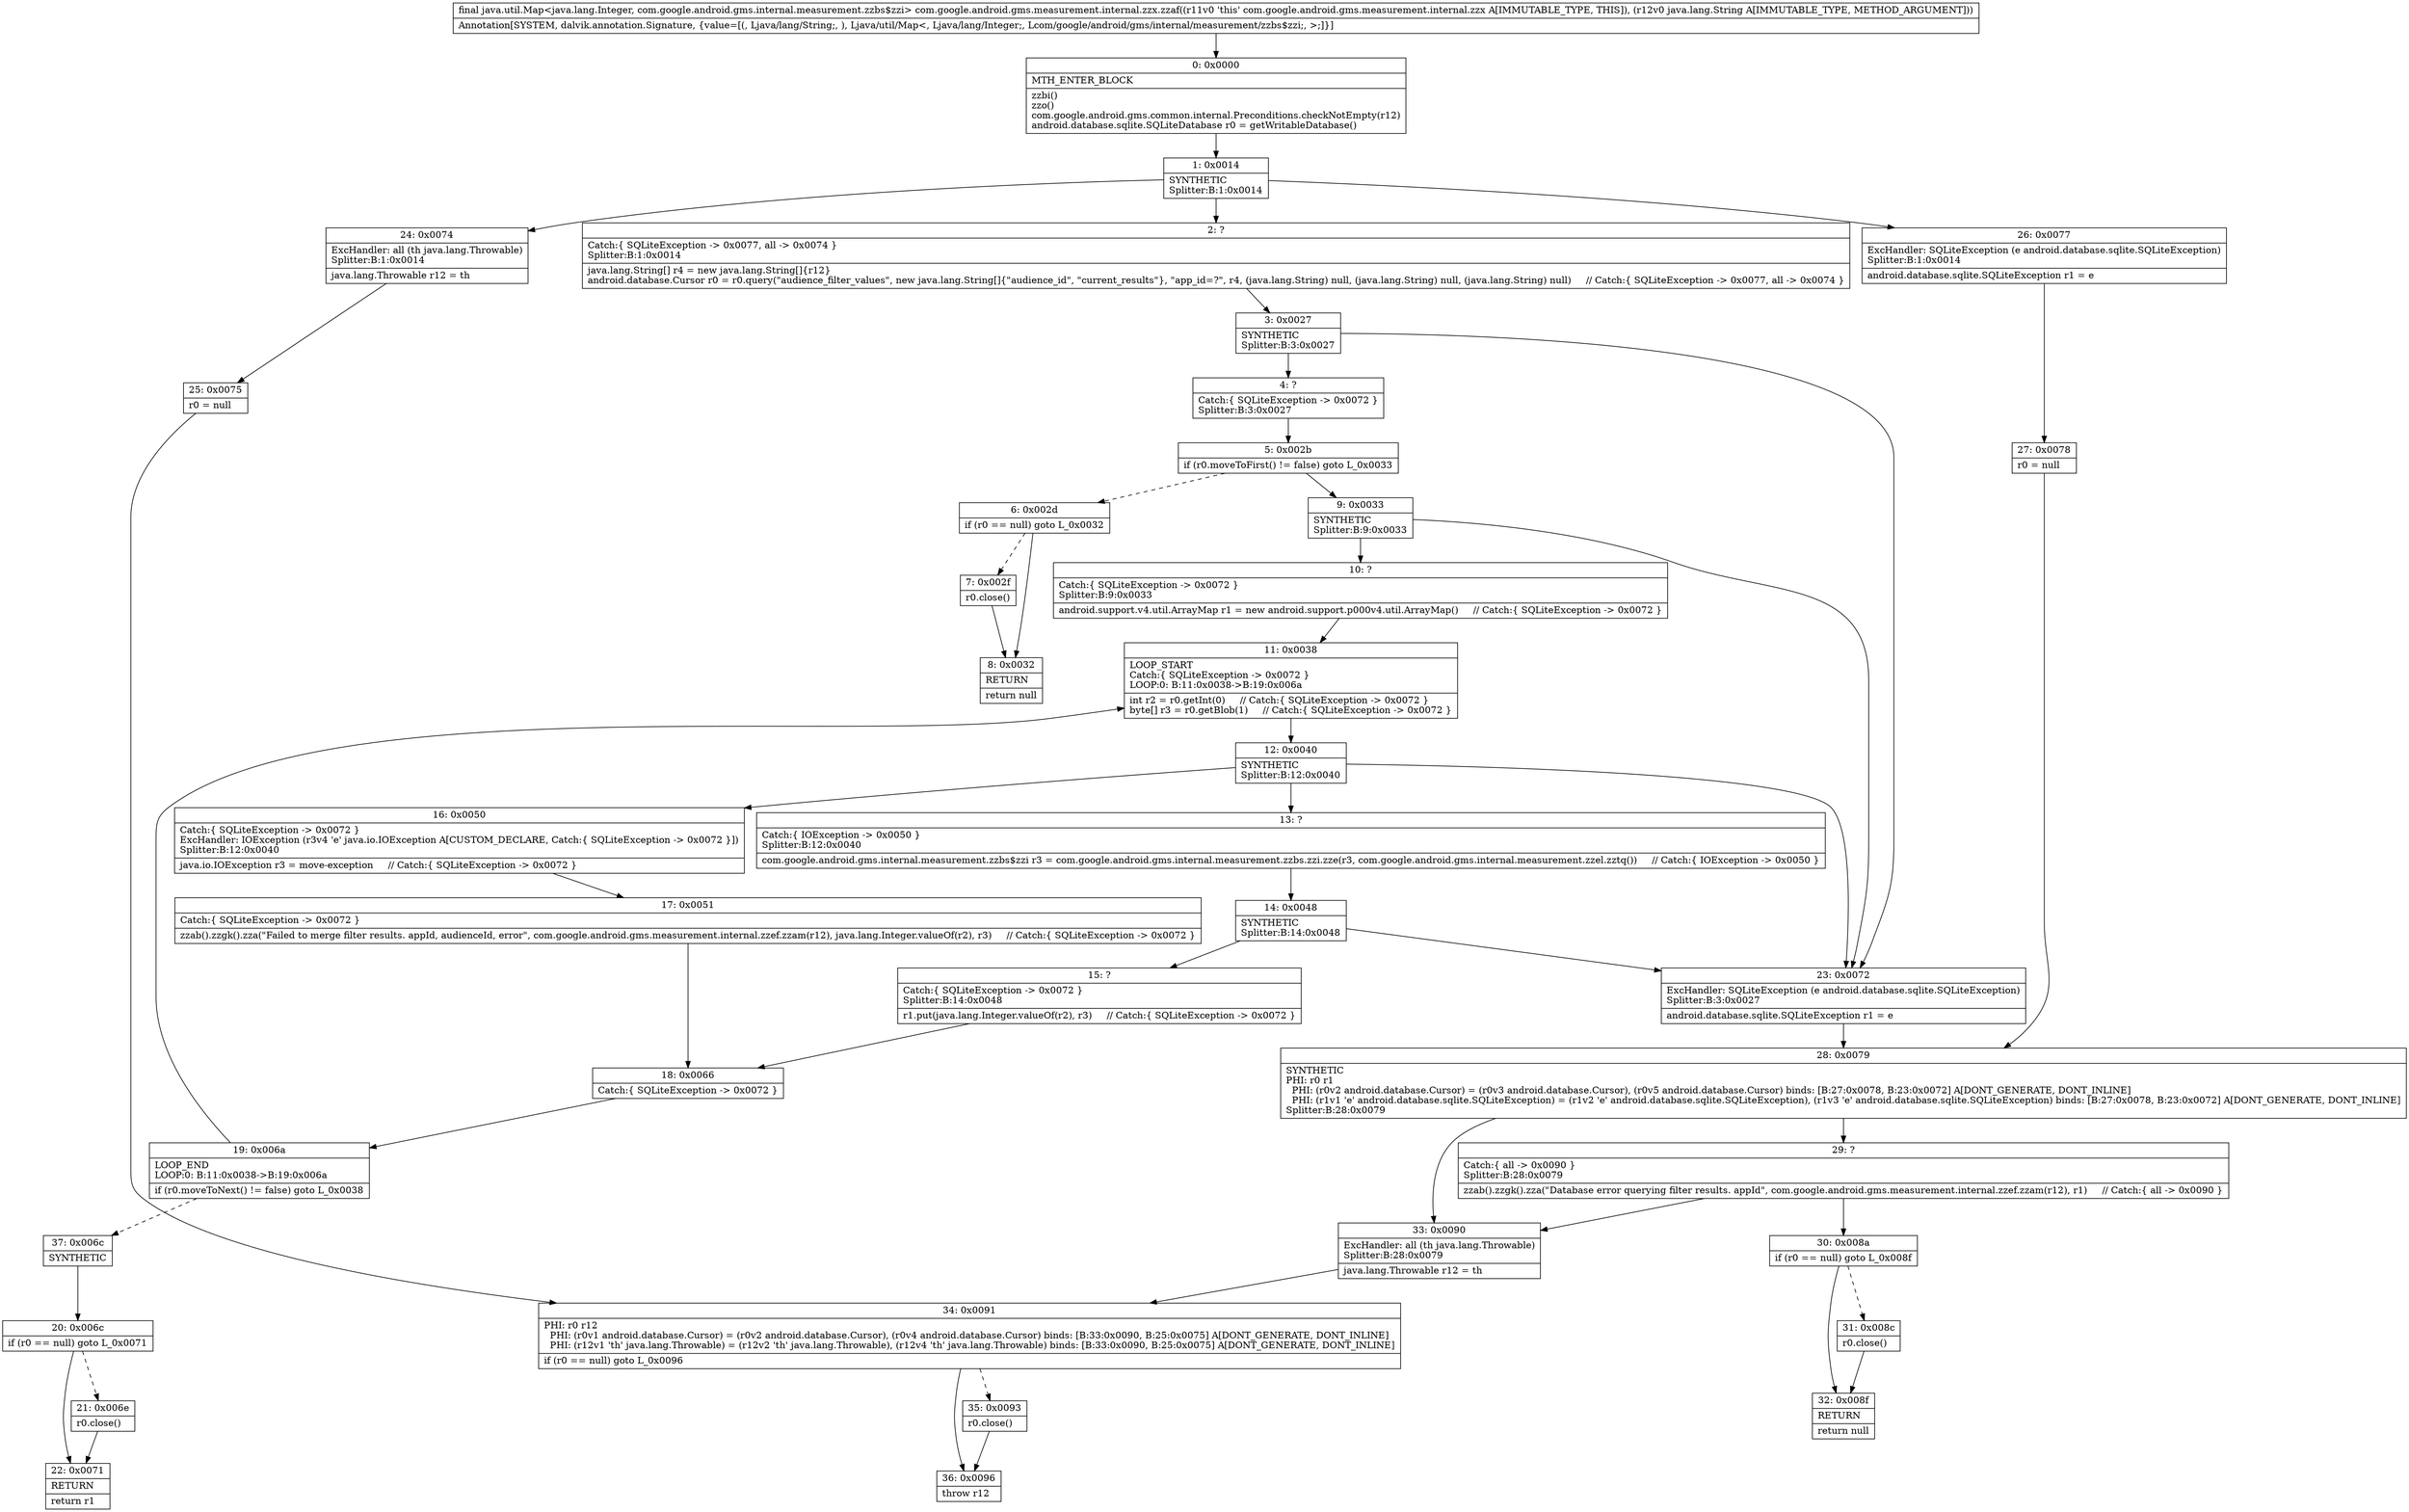 digraph "CFG forcom.google.android.gms.measurement.internal.zzx.zzaf(Ljava\/lang\/String;)Ljava\/util\/Map;" {
Node_0 [shape=record,label="{0\:\ 0x0000|MTH_ENTER_BLOCK\l|zzbi()\lzzo()\lcom.google.android.gms.common.internal.Preconditions.checkNotEmpty(r12)\landroid.database.sqlite.SQLiteDatabase r0 = getWritableDatabase()\l}"];
Node_1 [shape=record,label="{1\:\ 0x0014|SYNTHETIC\lSplitter:B:1:0x0014\l}"];
Node_2 [shape=record,label="{2\:\ ?|Catch:\{ SQLiteException \-\> 0x0077, all \-\> 0x0074 \}\lSplitter:B:1:0x0014\l|java.lang.String[] r4 = new java.lang.String[]\{r12\}\landroid.database.Cursor r0 = r0.query(\"audience_filter_values\", new java.lang.String[]\{\"audience_id\", \"current_results\"\}, \"app_id=?\", r4, (java.lang.String) null, (java.lang.String) null, (java.lang.String) null)     \/\/ Catch:\{ SQLiteException \-\> 0x0077, all \-\> 0x0074 \}\l}"];
Node_3 [shape=record,label="{3\:\ 0x0027|SYNTHETIC\lSplitter:B:3:0x0027\l}"];
Node_4 [shape=record,label="{4\:\ ?|Catch:\{ SQLiteException \-\> 0x0072 \}\lSplitter:B:3:0x0027\l}"];
Node_5 [shape=record,label="{5\:\ 0x002b|if (r0.moveToFirst() != false) goto L_0x0033\l}"];
Node_6 [shape=record,label="{6\:\ 0x002d|if (r0 == null) goto L_0x0032\l}"];
Node_7 [shape=record,label="{7\:\ 0x002f|r0.close()\l}"];
Node_8 [shape=record,label="{8\:\ 0x0032|RETURN\l|return null\l}"];
Node_9 [shape=record,label="{9\:\ 0x0033|SYNTHETIC\lSplitter:B:9:0x0033\l}"];
Node_10 [shape=record,label="{10\:\ ?|Catch:\{ SQLiteException \-\> 0x0072 \}\lSplitter:B:9:0x0033\l|android.support.v4.util.ArrayMap r1 = new android.support.p000v4.util.ArrayMap()     \/\/ Catch:\{ SQLiteException \-\> 0x0072 \}\l}"];
Node_11 [shape=record,label="{11\:\ 0x0038|LOOP_START\lCatch:\{ SQLiteException \-\> 0x0072 \}\lLOOP:0: B:11:0x0038\-\>B:19:0x006a\l|int r2 = r0.getInt(0)     \/\/ Catch:\{ SQLiteException \-\> 0x0072 \}\lbyte[] r3 = r0.getBlob(1)     \/\/ Catch:\{ SQLiteException \-\> 0x0072 \}\l}"];
Node_12 [shape=record,label="{12\:\ 0x0040|SYNTHETIC\lSplitter:B:12:0x0040\l}"];
Node_13 [shape=record,label="{13\:\ ?|Catch:\{ IOException \-\> 0x0050 \}\lSplitter:B:12:0x0040\l|com.google.android.gms.internal.measurement.zzbs$zzi r3 = com.google.android.gms.internal.measurement.zzbs.zzi.zze(r3, com.google.android.gms.internal.measurement.zzel.zztq())     \/\/ Catch:\{ IOException \-\> 0x0050 \}\l}"];
Node_14 [shape=record,label="{14\:\ 0x0048|SYNTHETIC\lSplitter:B:14:0x0048\l}"];
Node_15 [shape=record,label="{15\:\ ?|Catch:\{ SQLiteException \-\> 0x0072 \}\lSplitter:B:14:0x0048\l|r1.put(java.lang.Integer.valueOf(r2), r3)     \/\/ Catch:\{ SQLiteException \-\> 0x0072 \}\l}"];
Node_16 [shape=record,label="{16\:\ 0x0050|Catch:\{ SQLiteException \-\> 0x0072 \}\lExcHandler: IOException (r3v4 'e' java.io.IOException A[CUSTOM_DECLARE, Catch:\{ SQLiteException \-\> 0x0072 \}])\lSplitter:B:12:0x0040\l|java.io.IOException r3 = move\-exception     \/\/ Catch:\{ SQLiteException \-\> 0x0072 \}\l}"];
Node_17 [shape=record,label="{17\:\ 0x0051|Catch:\{ SQLiteException \-\> 0x0072 \}\l|zzab().zzgk().zza(\"Failed to merge filter results. appId, audienceId, error\", com.google.android.gms.measurement.internal.zzef.zzam(r12), java.lang.Integer.valueOf(r2), r3)     \/\/ Catch:\{ SQLiteException \-\> 0x0072 \}\l}"];
Node_18 [shape=record,label="{18\:\ 0x0066|Catch:\{ SQLiteException \-\> 0x0072 \}\l}"];
Node_19 [shape=record,label="{19\:\ 0x006a|LOOP_END\lLOOP:0: B:11:0x0038\-\>B:19:0x006a\l|if (r0.moveToNext() != false) goto L_0x0038\l}"];
Node_20 [shape=record,label="{20\:\ 0x006c|if (r0 == null) goto L_0x0071\l}"];
Node_21 [shape=record,label="{21\:\ 0x006e|r0.close()\l}"];
Node_22 [shape=record,label="{22\:\ 0x0071|RETURN\l|return r1\l}"];
Node_23 [shape=record,label="{23\:\ 0x0072|ExcHandler: SQLiteException (e android.database.sqlite.SQLiteException)\lSplitter:B:3:0x0027\l|android.database.sqlite.SQLiteException r1 = e\l}"];
Node_24 [shape=record,label="{24\:\ 0x0074|ExcHandler: all (th java.lang.Throwable)\lSplitter:B:1:0x0014\l|java.lang.Throwable r12 = th\l}"];
Node_25 [shape=record,label="{25\:\ 0x0075|r0 = null\l}"];
Node_26 [shape=record,label="{26\:\ 0x0077|ExcHandler: SQLiteException (e android.database.sqlite.SQLiteException)\lSplitter:B:1:0x0014\l|android.database.sqlite.SQLiteException r1 = e\l}"];
Node_27 [shape=record,label="{27\:\ 0x0078|r0 = null\l}"];
Node_28 [shape=record,label="{28\:\ 0x0079|SYNTHETIC\lPHI: r0 r1 \l  PHI: (r0v2 android.database.Cursor) = (r0v3 android.database.Cursor), (r0v5 android.database.Cursor) binds: [B:27:0x0078, B:23:0x0072] A[DONT_GENERATE, DONT_INLINE]\l  PHI: (r1v1 'e' android.database.sqlite.SQLiteException) = (r1v2 'e' android.database.sqlite.SQLiteException), (r1v3 'e' android.database.sqlite.SQLiteException) binds: [B:27:0x0078, B:23:0x0072] A[DONT_GENERATE, DONT_INLINE]\lSplitter:B:28:0x0079\l}"];
Node_29 [shape=record,label="{29\:\ ?|Catch:\{ all \-\> 0x0090 \}\lSplitter:B:28:0x0079\l|zzab().zzgk().zza(\"Database error querying filter results. appId\", com.google.android.gms.measurement.internal.zzef.zzam(r12), r1)     \/\/ Catch:\{ all \-\> 0x0090 \}\l}"];
Node_30 [shape=record,label="{30\:\ 0x008a|if (r0 == null) goto L_0x008f\l}"];
Node_31 [shape=record,label="{31\:\ 0x008c|r0.close()\l}"];
Node_32 [shape=record,label="{32\:\ 0x008f|RETURN\l|return null\l}"];
Node_33 [shape=record,label="{33\:\ 0x0090|ExcHandler: all (th java.lang.Throwable)\lSplitter:B:28:0x0079\l|java.lang.Throwable r12 = th\l}"];
Node_34 [shape=record,label="{34\:\ 0x0091|PHI: r0 r12 \l  PHI: (r0v1 android.database.Cursor) = (r0v2 android.database.Cursor), (r0v4 android.database.Cursor) binds: [B:33:0x0090, B:25:0x0075] A[DONT_GENERATE, DONT_INLINE]\l  PHI: (r12v1 'th' java.lang.Throwable) = (r12v2 'th' java.lang.Throwable), (r12v4 'th' java.lang.Throwable) binds: [B:33:0x0090, B:25:0x0075] A[DONT_GENERATE, DONT_INLINE]\l|if (r0 == null) goto L_0x0096\l}"];
Node_35 [shape=record,label="{35\:\ 0x0093|r0.close()\l}"];
Node_36 [shape=record,label="{36\:\ 0x0096|throw r12\l}"];
Node_37 [shape=record,label="{37\:\ 0x006c|SYNTHETIC\l}"];
MethodNode[shape=record,label="{final java.util.Map\<java.lang.Integer, com.google.android.gms.internal.measurement.zzbs$zzi\> com.google.android.gms.measurement.internal.zzx.zzaf((r11v0 'this' com.google.android.gms.measurement.internal.zzx A[IMMUTABLE_TYPE, THIS]), (r12v0 java.lang.String A[IMMUTABLE_TYPE, METHOD_ARGUMENT]))  | Annotation[SYSTEM, dalvik.annotation.Signature, \{value=[(, Ljava\/lang\/String;, ), Ljava\/util\/Map\<, Ljava\/lang\/Integer;, Lcom\/google\/android\/gms\/internal\/measurement\/zzbs$zzi;, \>;]\}]\l}"];
MethodNode -> Node_0;
Node_0 -> Node_1;
Node_1 -> Node_2;
Node_1 -> Node_26;
Node_1 -> Node_24;
Node_2 -> Node_3;
Node_3 -> Node_4;
Node_3 -> Node_23;
Node_4 -> Node_5;
Node_5 -> Node_6[style=dashed];
Node_5 -> Node_9;
Node_6 -> Node_7[style=dashed];
Node_6 -> Node_8;
Node_7 -> Node_8;
Node_9 -> Node_10;
Node_9 -> Node_23;
Node_10 -> Node_11;
Node_11 -> Node_12;
Node_12 -> Node_13;
Node_12 -> Node_16;
Node_12 -> Node_23;
Node_13 -> Node_14;
Node_14 -> Node_15;
Node_14 -> Node_23;
Node_15 -> Node_18;
Node_16 -> Node_17;
Node_17 -> Node_18;
Node_18 -> Node_19;
Node_19 -> Node_11;
Node_19 -> Node_37[style=dashed];
Node_20 -> Node_21[style=dashed];
Node_20 -> Node_22;
Node_21 -> Node_22;
Node_23 -> Node_28;
Node_24 -> Node_25;
Node_25 -> Node_34;
Node_26 -> Node_27;
Node_27 -> Node_28;
Node_28 -> Node_29;
Node_28 -> Node_33;
Node_29 -> Node_30;
Node_29 -> Node_33;
Node_30 -> Node_31[style=dashed];
Node_30 -> Node_32;
Node_31 -> Node_32;
Node_33 -> Node_34;
Node_34 -> Node_35[style=dashed];
Node_34 -> Node_36;
Node_35 -> Node_36;
Node_37 -> Node_20;
}

